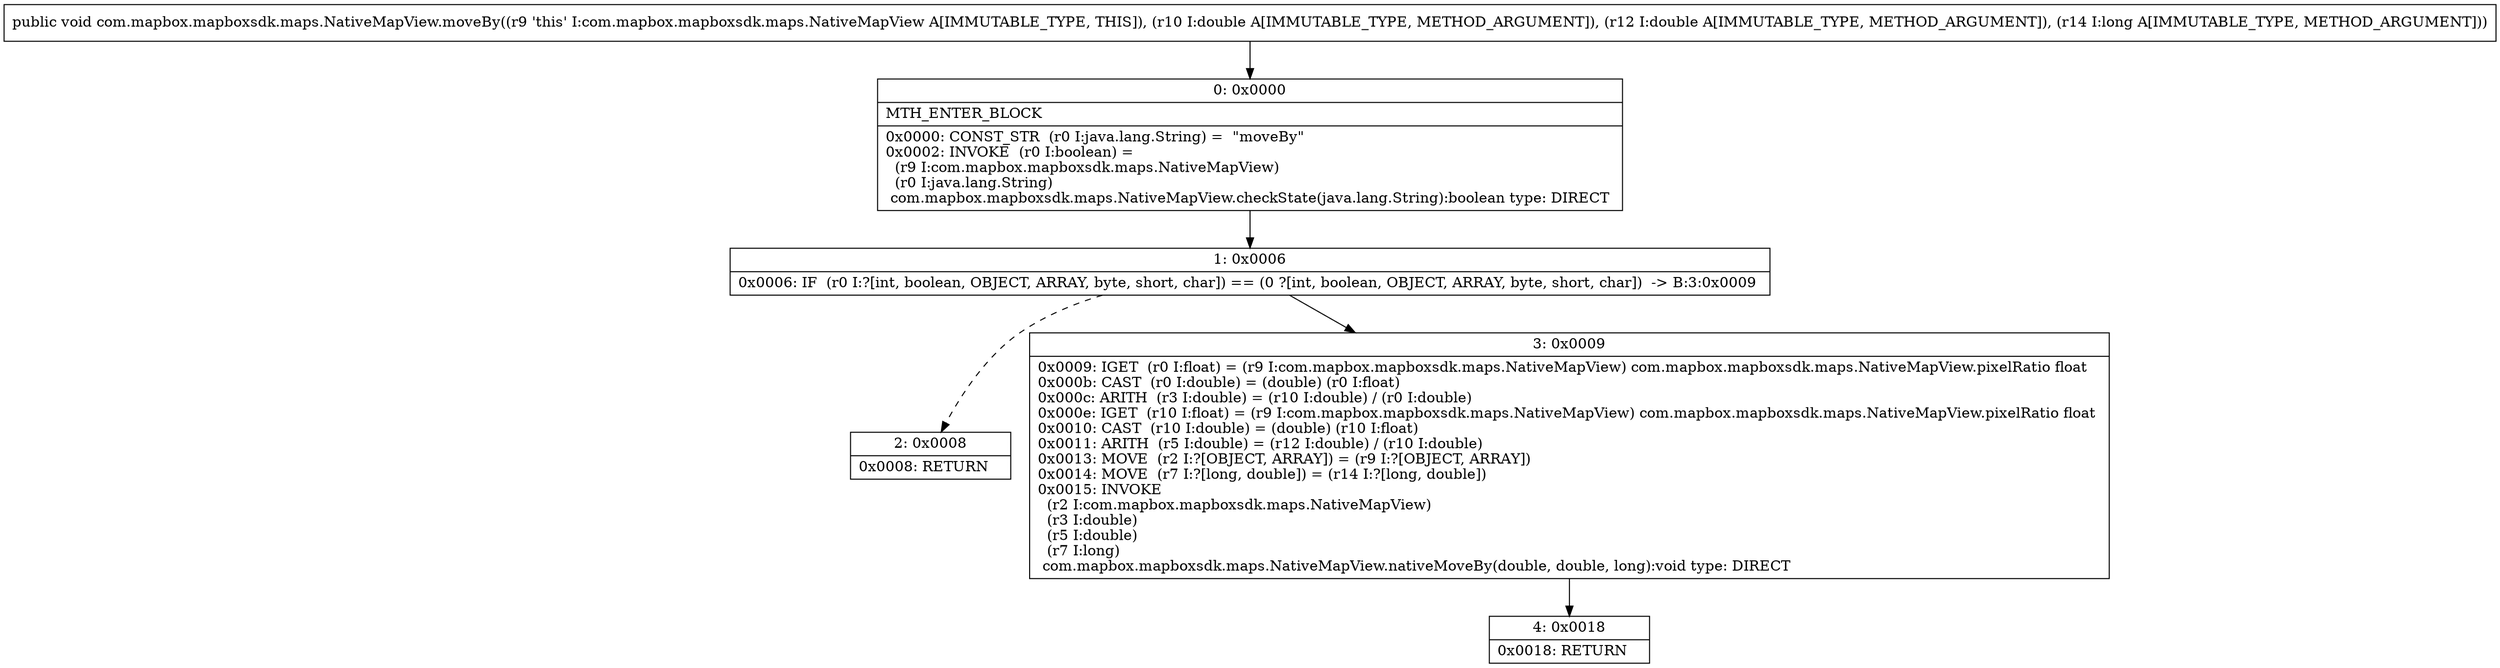 digraph "CFG forcom.mapbox.mapboxsdk.maps.NativeMapView.moveBy(DDJ)V" {
Node_0 [shape=record,label="{0\:\ 0x0000|MTH_ENTER_BLOCK\l|0x0000: CONST_STR  (r0 I:java.lang.String) =  \"moveBy\" \l0x0002: INVOKE  (r0 I:boolean) = \l  (r9 I:com.mapbox.mapboxsdk.maps.NativeMapView)\l  (r0 I:java.lang.String)\l com.mapbox.mapboxsdk.maps.NativeMapView.checkState(java.lang.String):boolean type: DIRECT \l}"];
Node_1 [shape=record,label="{1\:\ 0x0006|0x0006: IF  (r0 I:?[int, boolean, OBJECT, ARRAY, byte, short, char]) == (0 ?[int, boolean, OBJECT, ARRAY, byte, short, char])  \-\> B:3:0x0009 \l}"];
Node_2 [shape=record,label="{2\:\ 0x0008|0x0008: RETURN   \l}"];
Node_3 [shape=record,label="{3\:\ 0x0009|0x0009: IGET  (r0 I:float) = (r9 I:com.mapbox.mapboxsdk.maps.NativeMapView) com.mapbox.mapboxsdk.maps.NativeMapView.pixelRatio float \l0x000b: CAST  (r0 I:double) = (double) (r0 I:float) \l0x000c: ARITH  (r3 I:double) = (r10 I:double) \/ (r0 I:double) \l0x000e: IGET  (r10 I:float) = (r9 I:com.mapbox.mapboxsdk.maps.NativeMapView) com.mapbox.mapboxsdk.maps.NativeMapView.pixelRatio float \l0x0010: CAST  (r10 I:double) = (double) (r10 I:float) \l0x0011: ARITH  (r5 I:double) = (r12 I:double) \/ (r10 I:double) \l0x0013: MOVE  (r2 I:?[OBJECT, ARRAY]) = (r9 I:?[OBJECT, ARRAY]) \l0x0014: MOVE  (r7 I:?[long, double]) = (r14 I:?[long, double]) \l0x0015: INVOKE  \l  (r2 I:com.mapbox.mapboxsdk.maps.NativeMapView)\l  (r3 I:double)\l  (r5 I:double)\l  (r7 I:long)\l com.mapbox.mapboxsdk.maps.NativeMapView.nativeMoveBy(double, double, long):void type: DIRECT \l}"];
Node_4 [shape=record,label="{4\:\ 0x0018|0x0018: RETURN   \l}"];
MethodNode[shape=record,label="{public void com.mapbox.mapboxsdk.maps.NativeMapView.moveBy((r9 'this' I:com.mapbox.mapboxsdk.maps.NativeMapView A[IMMUTABLE_TYPE, THIS]), (r10 I:double A[IMMUTABLE_TYPE, METHOD_ARGUMENT]), (r12 I:double A[IMMUTABLE_TYPE, METHOD_ARGUMENT]), (r14 I:long A[IMMUTABLE_TYPE, METHOD_ARGUMENT])) }"];
MethodNode -> Node_0;
Node_0 -> Node_1;
Node_1 -> Node_2[style=dashed];
Node_1 -> Node_3;
Node_3 -> Node_4;
}


